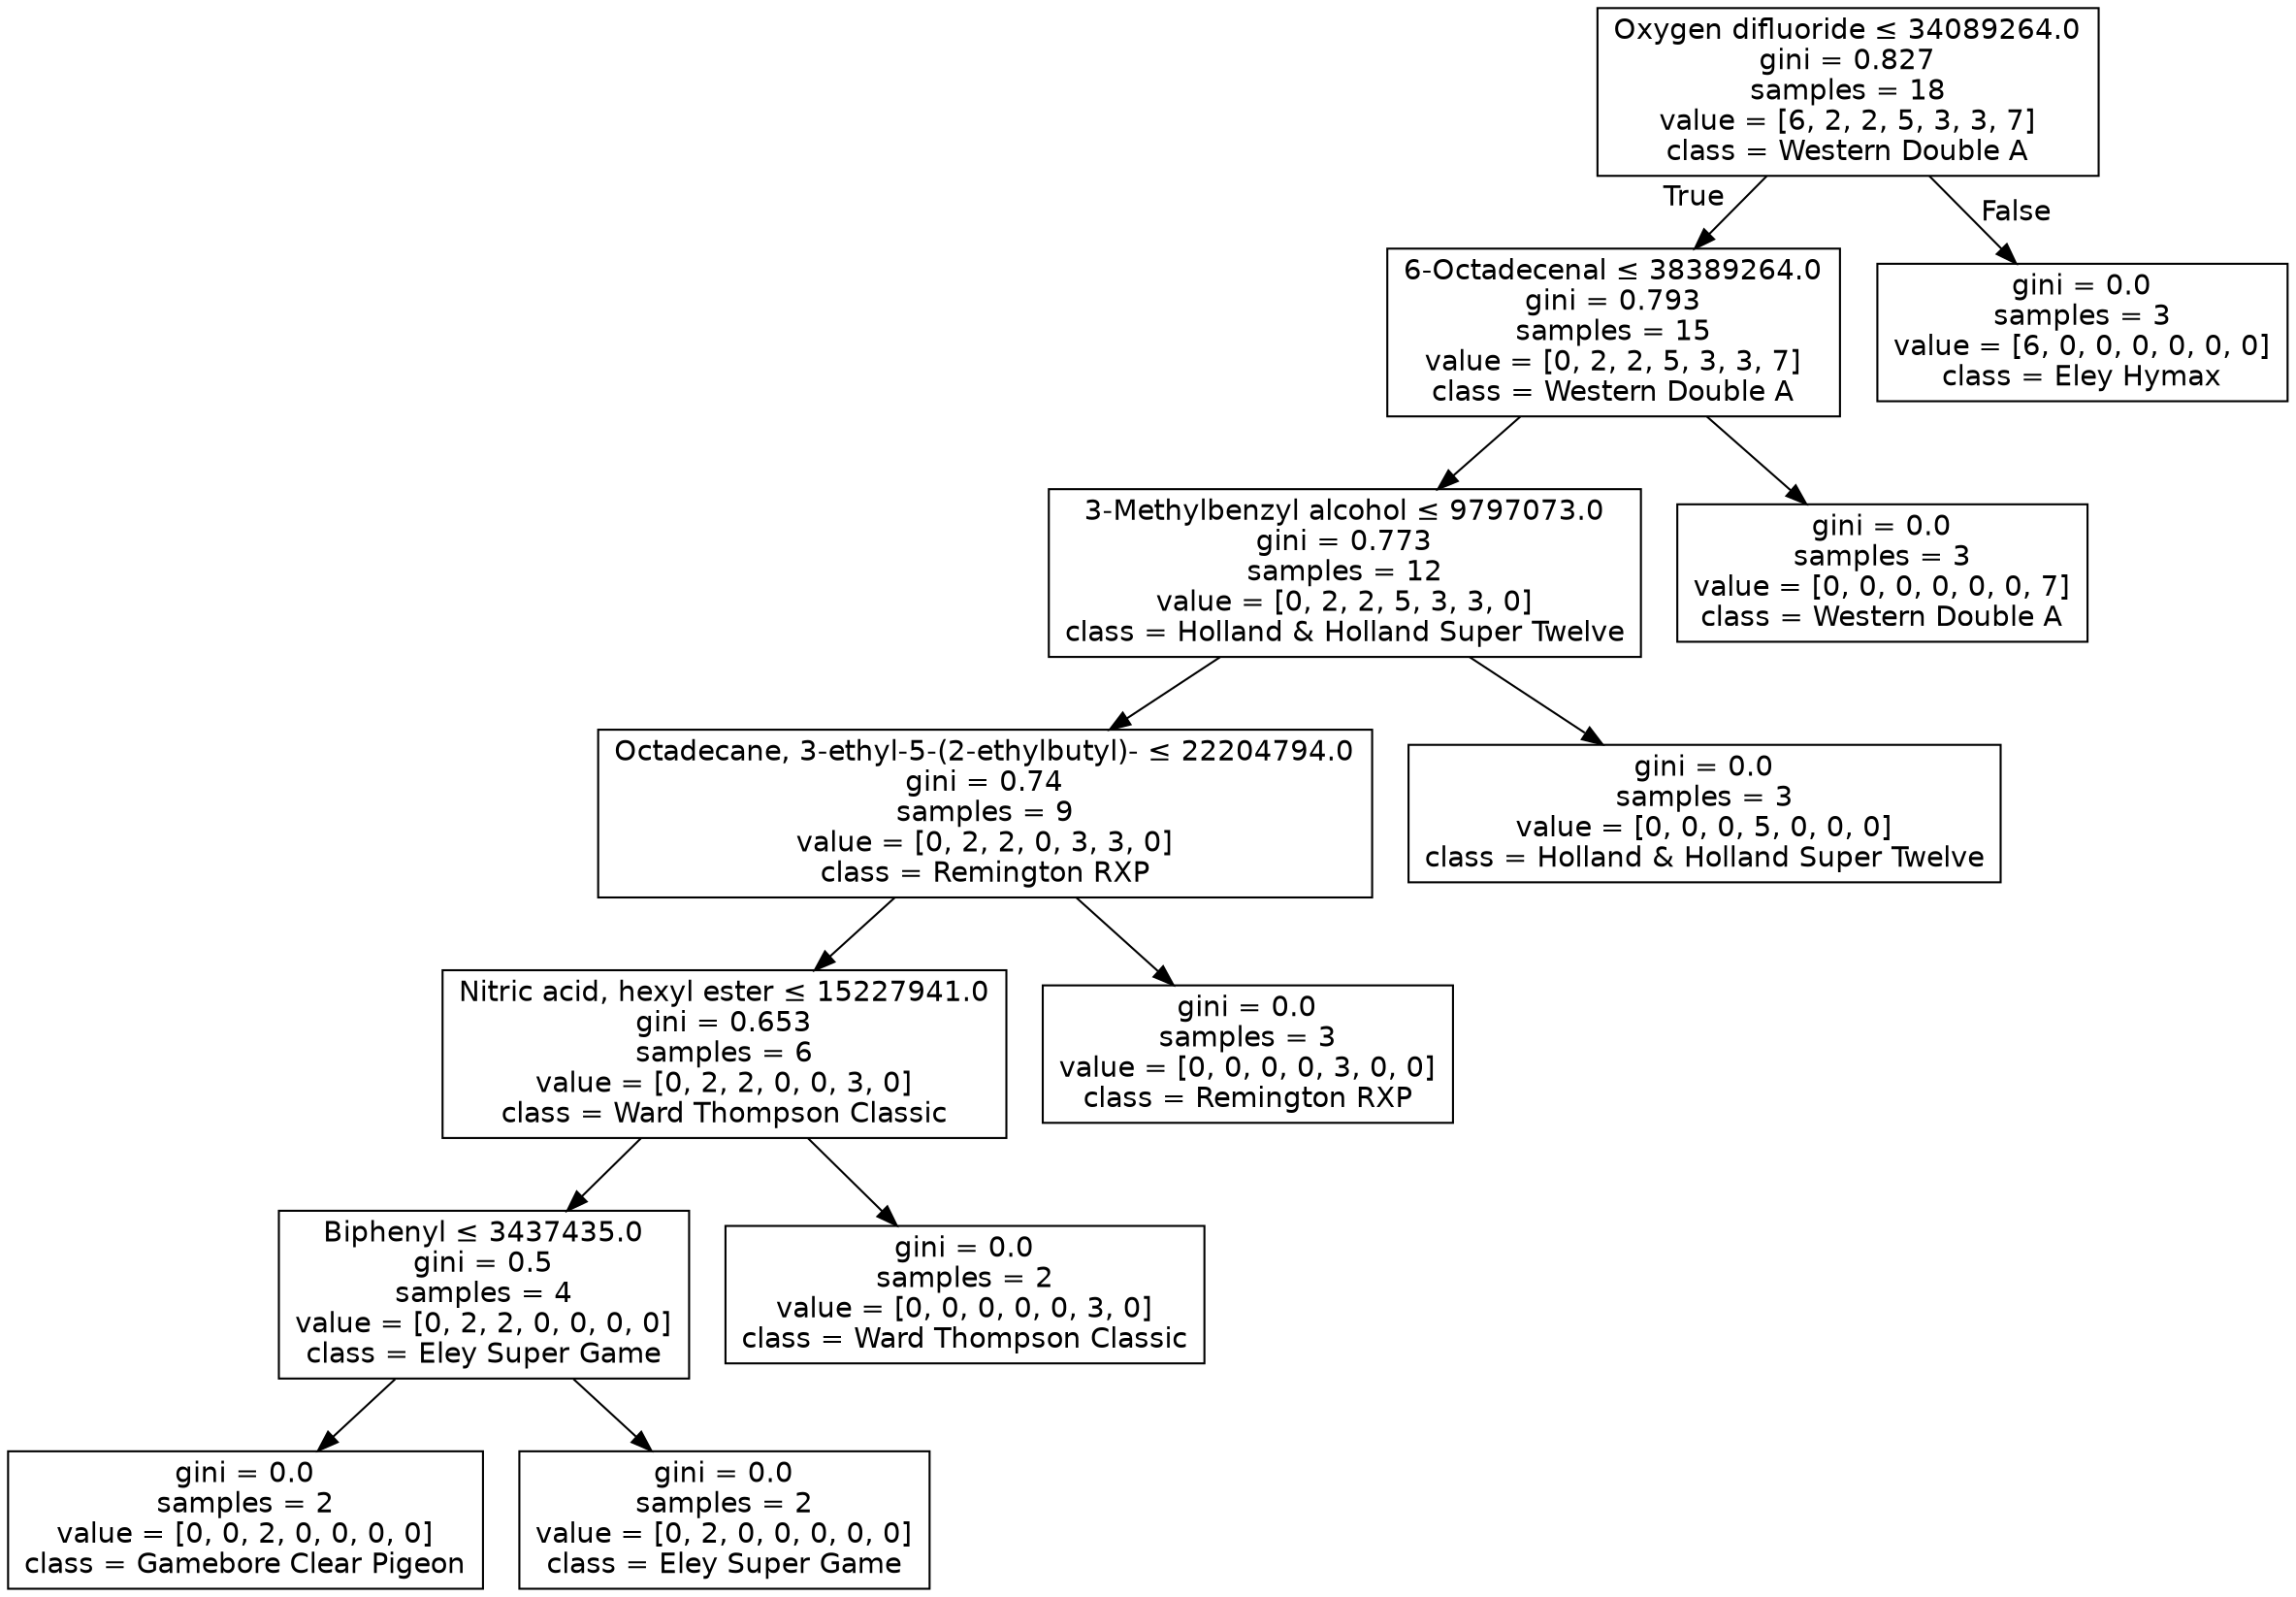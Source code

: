 digraph Tree {
node [shape=box, fontname="helvetica"] ;
edge [fontname="helvetica"] ;
0 [label=<Oxygen difluoride &le; 34089264.0<br/>gini = 0.827<br/>samples = 18<br/>value = [6, 2, 2, 5, 3, 3, 7]<br/>class = Western Double A>] ;
1 [label=<6-Octadecenal &le; 38389264.0<br/>gini = 0.793<br/>samples = 15<br/>value = [0, 2, 2, 5, 3, 3, 7]<br/>class = Western Double A>] ;
0 -> 1 [labeldistance=2.5, labelangle=45, headlabel="True"] ;
2 [label=<3-Methylbenzyl alcohol &le; 9797073.0<br/>gini = 0.773<br/>samples = 12<br/>value = [0, 2, 2, 5, 3, 3, 0]<br/>class = Holland &amp; Holland Super Twelve>] ;
1 -> 2 ;
3 [label=<Octadecane, 3-ethyl-5-(2-ethylbutyl)- &le; 22204794.0<br/>gini = 0.74<br/>samples = 9<br/>value = [0, 2, 2, 0, 3, 3, 0]<br/>class = Remington RXP>] ;
2 -> 3 ;
4 [label=<Nitric acid, hexyl ester &le; 15227941.0<br/>gini = 0.653<br/>samples = 6<br/>value = [0, 2, 2, 0, 0, 3, 0]<br/>class = Ward Thompson Classic>] ;
3 -> 4 ;
5 [label=<Biphenyl &le; 3437435.0<br/>gini = 0.5<br/>samples = 4<br/>value = [0, 2, 2, 0, 0, 0, 0]<br/>class = Eley Super Game>] ;
4 -> 5 ;
6 [label=<gini = 0.0<br/>samples = 2<br/>value = [0, 0, 2, 0, 0, 0, 0]<br/>class = Gamebore Clear Pigeon>] ;
5 -> 6 ;
7 [label=<gini = 0.0<br/>samples = 2<br/>value = [0, 2, 0, 0, 0, 0, 0]<br/>class = Eley Super Game>] ;
5 -> 7 ;
8 [label=<gini = 0.0<br/>samples = 2<br/>value = [0, 0, 0, 0, 0, 3, 0]<br/>class = Ward Thompson Classic>] ;
4 -> 8 ;
9 [label=<gini = 0.0<br/>samples = 3<br/>value = [0, 0, 0, 0, 3, 0, 0]<br/>class = Remington RXP>] ;
3 -> 9 ;
10 [label=<gini = 0.0<br/>samples = 3<br/>value = [0, 0, 0, 5, 0, 0, 0]<br/>class = Holland &amp; Holland Super Twelve>] ;
2 -> 10 ;
11 [label=<gini = 0.0<br/>samples = 3<br/>value = [0, 0, 0, 0, 0, 0, 7]<br/>class = Western Double A>] ;
1 -> 11 ;
12 [label=<gini = 0.0<br/>samples = 3<br/>value = [6, 0, 0, 0, 0, 0, 0]<br/>class = Eley Hymax>] ;
0 -> 12 [labeldistance=2.5, labelangle=-45, headlabel="False"] ;
}
